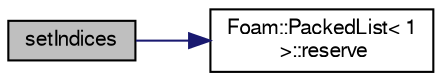 digraph "setIndices"
{
  bgcolor="transparent";
  edge [fontname="FreeSans",fontsize="10",labelfontname="FreeSans",labelfontsize="10"];
  node [fontname="FreeSans",fontsize="10",shape=record];
  rankdir="LR";
  Node197 [label="setIndices",height=0.2,width=0.4,color="black", fillcolor="grey75", style="filled", fontcolor="black"];
  Node197 -> Node198 [color="midnightblue",fontsize="10",style="solid",fontname="FreeSans"];
  Node198 [label="Foam::PackedList\< 1\l \>::reserve",height=0.2,width=0.4,color="black",URL="$a25938.html#a7294bcb6d8983466db362b4acf6e72ec",tooltip="Reserve allocation space for at least this size. "];
}
